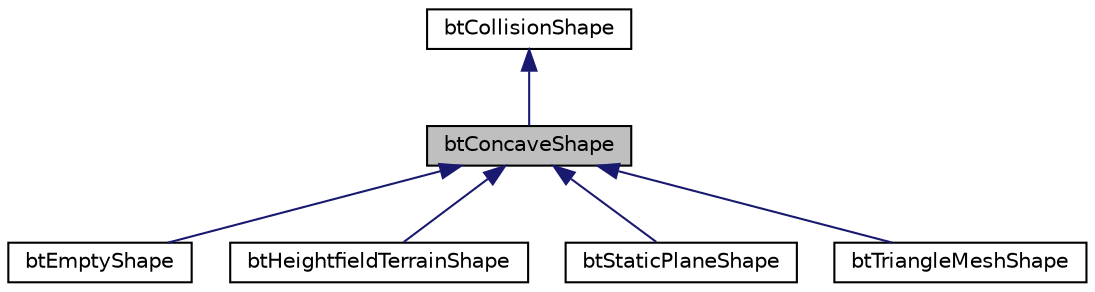 digraph G
{
  edge [fontname="Helvetica",fontsize="10",labelfontname="Helvetica",labelfontsize="10"];
  node [fontname="Helvetica",fontsize="10",shape=record];
  Node1 [label="btConcaveShape",height=0.2,width=0.4,color="black", fillcolor="grey75", style="filled" fontcolor="black"];
  Node2 -> Node1 [dir="back",color="midnightblue",fontsize="10",style="solid",fontname="Helvetica"];
  Node2 [label="btCollisionShape",height=0.2,width=0.4,color="black", fillcolor="white", style="filled",URL="$classbtCollisionShape.html",tooltip="btCollisionShape provides interface for collision shapes that can be shared among btCollisionObjects..."];
  Node1 -> Node3 [dir="back",color="midnightblue",fontsize="10",style="solid",fontname="Helvetica"];
  Node3 [label="btEmptyShape",height=0.2,width=0.4,color="black", fillcolor="white", style="filled",URL="$classbtEmptyShape.html",tooltip="btEmptyShape is a collision shape without actual collision detection."];
  Node1 -> Node4 [dir="back",color="midnightblue",fontsize="10",style="solid",fontname="Helvetica"];
  Node4 [label="btHeightfieldTerrainShape",height=0.2,width=0.4,color="black", fillcolor="white", style="filled",URL="$classbtHeightfieldTerrainShape.html",tooltip="btHeightfieldTerrainShape simulates a 2D heightfield terrain"];
  Node1 -> Node5 [dir="back",color="midnightblue",fontsize="10",style="solid",fontname="Helvetica"];
  Node5 [label="btStaticPlaneShape",height=0.2,width=0.4,color="black", fillcolor="white", style="filled",URL="$classbtStaticPlaneShape.html",tooltip="StaticPlaneShape simulates an &#39;infinite&#39; plane by dynamically reporting triangles approximated by int..."];
  Node1 -> Node6 [dir="back",color="midnightblue",fontsize="10",style="solid",fontname="Helvetica"];
  Node6 [label="btTriangleMeshShape",height=0.2,width=0.4,color="black", fillcolor="white", style="filled",URL="$classbtTriangleMeshShape.html",tooltip="Concave triangle mesh. Uses an interface to access the triangles to allow for sharing graphics/physic..."];
}
